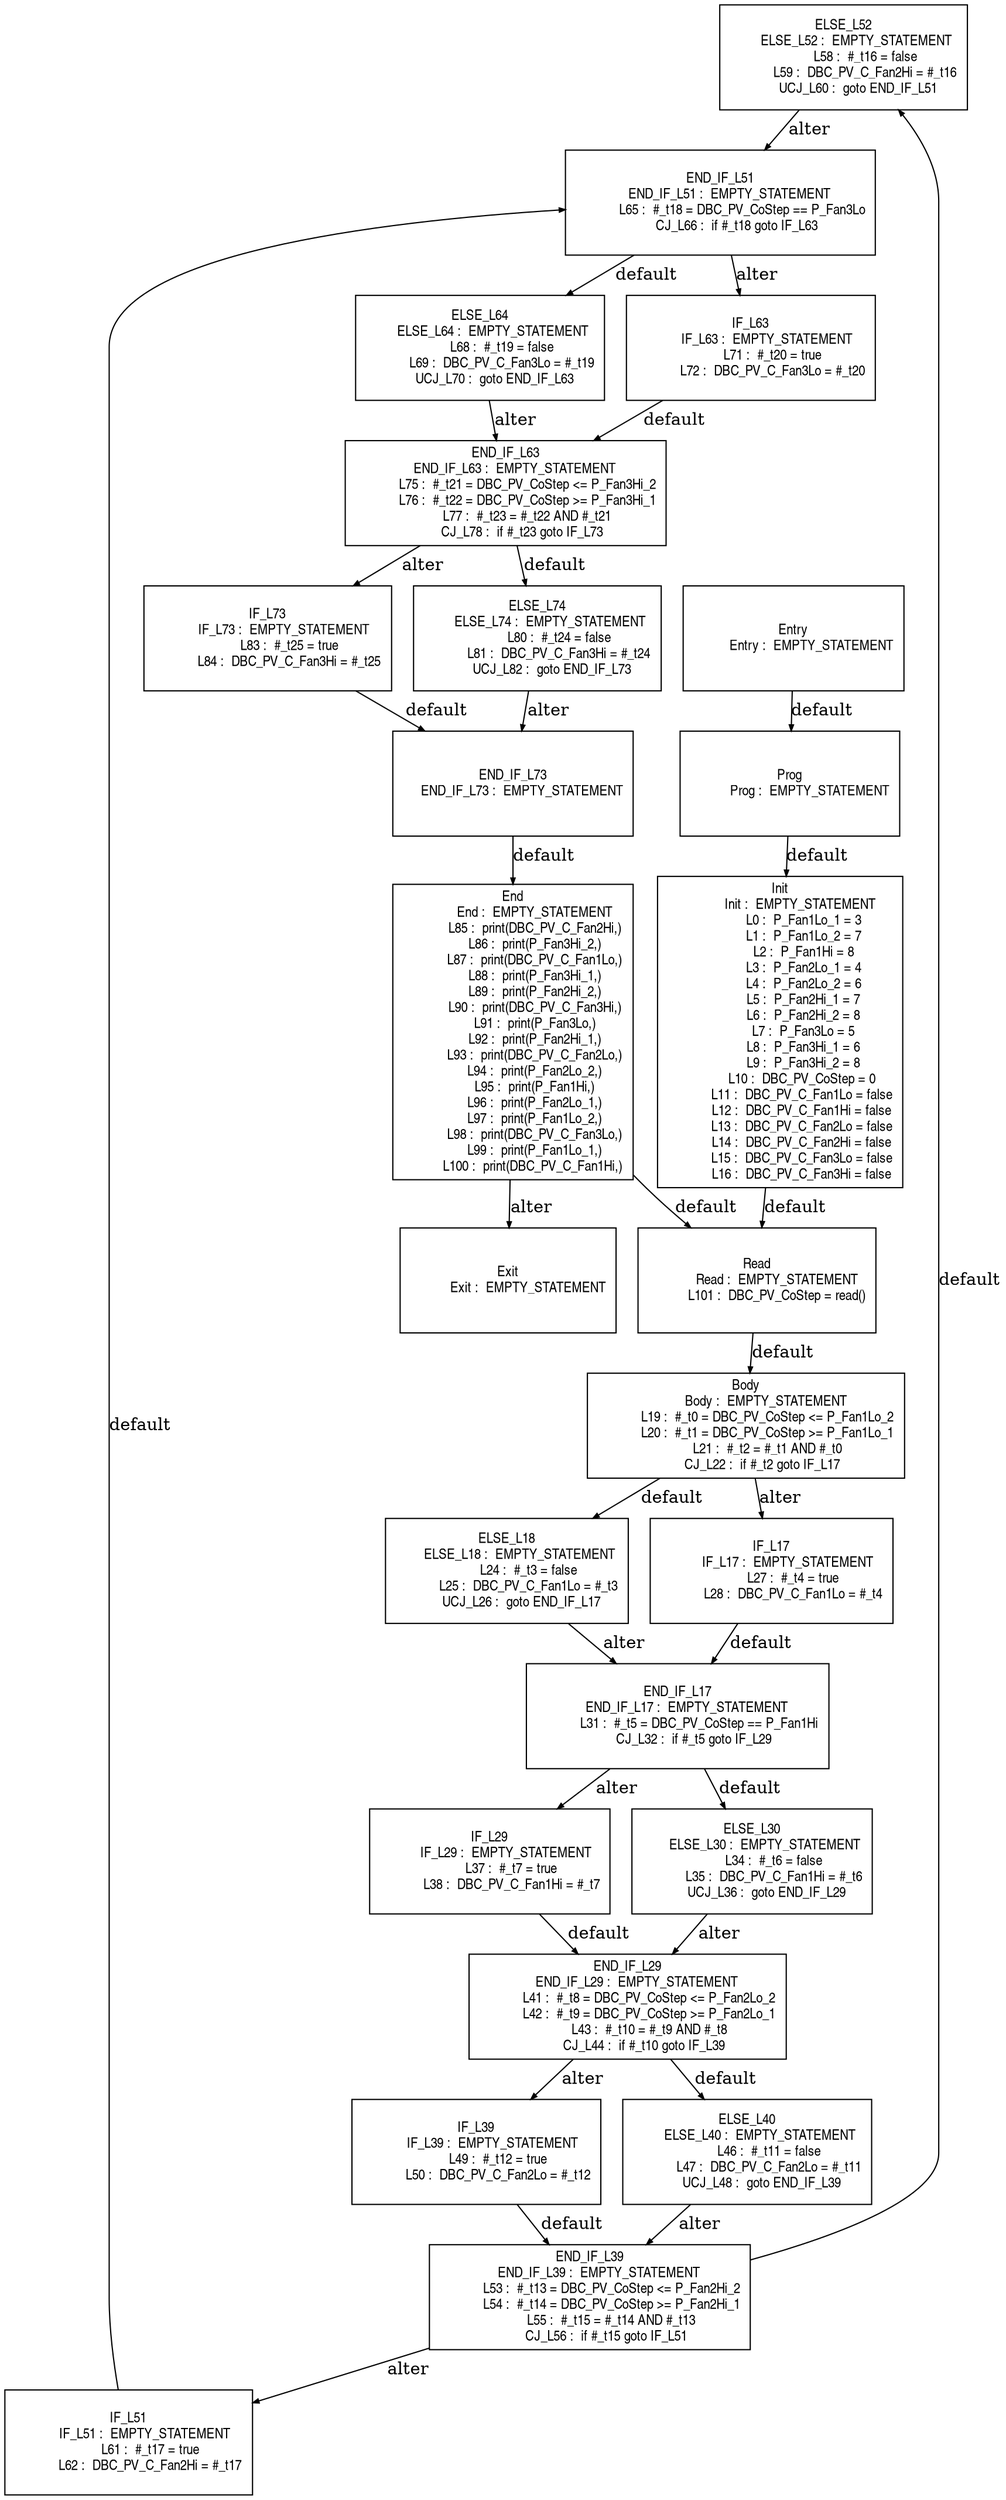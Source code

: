 digraph G {
  ranksep=.25;
  edge [arrowsize=.5]
  node [shape=rectangle, fontname="ArialNarrow",
        fontsize=12,  height=1.2];
  "ELSE_L52
       ELSE_L52 :  EMPTY_STATEMENT
            L58 :  #_t16 = false
            L59 :  DBC_PV_C_Fan2Hi = #_t16
        UCJ_L60 :  goto END_IF_L51
"; "END_IF_L51
     END_IF_L51 :  EMPTY_STATEMENT
            L65 :  #_t18 = DBC_PV_CoStep == P_Fan3Lo
         CJ_L66 :  if #_t18 goto IF_L63
"; "END_IF_L73
     END_IF_L73 :  EMPTY_STATEMENT
"; "IF_L73
         IF_L73 :  EMPTY_STATEMENT
            L83 :  #_t25 = true
            L84 :  DBC_PV_C_Fan3Hi = #_t25
"; "ELSE_L64
       ELSE_L64 :  EMPTY_STATEMENT
            L68 :  #_t19 = false
            L69 :  DBC_PV_C_Fan3Lo = #_t19
        UCJ_L70 :  goto END_IF_L63
"; "End
            End :  EMPTY_STATEMENT
            L85 :  print(DBC_PV_C_Fan2Hi,)
            L86 :  print(P_Fan3Hi_2,)
            L87 :  print(DBC_PV_C_Fan1Lo,)
            L88 :  print(P_Fan3Hi_1,)
            L89 :  print(P_Fan2Hi_2,)
            L90 :  print(DBC_PV_C_Fan3Hi,)
            L91 :  print(P_Fan3Lo,)
            L92 :  print(P_Fan2Hi_1,)
            L93 :  print(DBC_PV_C_Fan2Lo,)
            L94 :  print(P_Fan2Lo_2,)
            L95 :  print(P_Fan1Hi,)
            L96 :  print(P_Fan2Lo_1,)
            L97 :  print(P_Fan1Lo_2,)
            L98 :  print(DBC_PV_C_Fan3Lo,)
            L99 :  print(P_Fan1Lo_1,)
           L100 :  print(DBC_PV_C_Fan1Hi,)
"; "ELSE_L18
       ELSE_L18 :  EMPTY_STATEMENT
            L24 :  #_t3 = false
            L25 :  DBC_PV_C_Fan1Lo = #_t3
        UCJ_L26 :  goto END_IF_L17
"; "Exit
           Exit :  EMPTY_STATEMENT
"; "END_IF_L39
     END_IF_L39 :  EMPTY_STATEMENT
            L53 :  #_t13 = DBC_PV_CoStep <= P_Fan2Hi_2
            L54 :  #_t14 = DBC_PV_CoStep >= P_Fan2Hi_1
            L55 :  #_t15 = #_t14 AND #_t13
         CJ_L56 :  if #_t15 goto IF_L51
"; "ELSE_L74
       ELSE_L74 :  EMPTY_STATEMENT
            L80 :  #_t24 = false
            L81 :  DBC_PV_C_Fan3Hi = #_t24
        UCJ_L82 :  goto END_IF_L73
"; "IF_L29
         IF_L29 :  EMPTY_STATEMENT
            L37 :  #_t7 = true
            L38 :  DBC_PV_C_Fan1Hi = #_t7
"; "Prog
           Prog :  EMPTY_STATEMENT
"; "END_IF_L63
     END_IF_L63 :  EMPTY_STATEMENT
            L75 :  #_t21 = DBC_PV_CoStep <= P_Fan3Hi_2
            L76 :  #_t22 = DBC_PV_CoStep >= P_Fan3Hi_1
            L77 :  #_t23 = #_t22 AND #_t21
         CJ_L78 :  if #_t23 goto IF_L73
"; "IF_L39
         IF_L39 :  EMPTY_STATEMENT
            L49 :  #_t12 = true
            L50 :  DBC_PV_C_Fan2Lo = #_t12
"; "ELSE_L40
       ELSE_L40 :  EMPTY_STATEMENT
            L46 :  #_t11 = false
            L47 :  DBC_PV_C_Fan2Lo = #_t11
        UCJ_L48 :  goto END_IF_L39
"; "END_IF_L17
     END_IF_L17 :  EMPTY_STATEMENT
            L31 :  #_t5 = DBC_PV_CoStep == P_Fan1Hi
         CJ_L32 :  if #_t5 goto IF_L29
"; "Read
           Read :  EMPTY_STATEMENT
           L101 :  DBC_PV_CoStep = read()
"; "IF_L63
         IF_L63 :  EMPTY_STATEMENT
            L71 :  #_t20 = true
            L72 :  DBC_PV_C_Fan3Lo = #_t20
"; "END_IF_L29
     END_IF_L29 :  EMPTY_STATEMENT
            L41 :  #_t8 = DBC_PV_CoStep <= P_Fan2Lo_2
            L42 :  #_t9 = DBC_PV_CoStep >= P_Fan2Lo_1
            L43 :  #_t10 = #_t9 AND #_t8
         CJ_L44 :  if #_t10 goto IF_L39
"; "IF_L17
         IF_L17 :  EMPTY_STATEMENT
            L27 :  #_t4 = true
            L28 :  DBC_PV_C_Fan1Lo = #_t4
"; "ELSE_L30
       ELSE_L30 :  EMPTY_STATEMENT
            L34 :  #_t6 = false
            L35 :  DBC_PV_C_Fan1Hi = #_t6
        UCJ_L36 :  goto END_IF_L29
"; "Init
           Init :  EMPTY_STATEMENT
             L0 :  P_Fan1Lo_1 = 3
             L1 :  P_Fan1Lo_2 = 7
             L2 :  P_Fan1Hi = 8
             L3 :  P_Fan2Lo_1 = 4
             L4 :  P_Fan2Lo_2 = 6
             L5 :  P_Fan2Hi_1 = 7
             L6 :  P_Fan2Hi_2 = 8
             L7 :  P_Fan3Lo = 5
             L8 :  P_Fan3Hi_1 = 6
             L9 :  P_Fan3Hi_2 = 8
            L10 :  DBC_PV_CoStep = 0
            L11 :  DBC_PV_C_Fan1Lo = false
            L12 :  DBC_PV_C_Fan1Hi = false
            L13 :  DBC_PV_C_Fan2Lo = false
            L14 :  DBC_PV_C_Fan2Hi = false
            L15 :  DBC_PV_C_Fan3Lo = false
            L16 :  DBC_PV_C_Fan3Hi = false
"; "IF_L51
         IF_L51 :  EMPTY_STATEMENT
            L61 :  #_t17 = true
            L62 :  DBC_PV_C_Fan2Hi = #_t17
"; "Entry
          Entry :  EMPTY_STATEMENT
"; "Body
           Body :  EMPTY_STATEMENT
            L19 :  #_t0 = DBC_PV_CoStep <= P_Fan1Lo_2
            L20 :  #_t1 = DBC_PV_CoStep >= P_Fan1Lo_1
            L21 :  #_t2 = #_t1 AND #_t0
         CJ_L22 :  if #_t2 goto IF_L17
"; 
  "Prog
           Prog :  EMPTY_STATEMENT
" -> "Init
           Init :  EMPTY_STATEMENT
             L0 :  P_Fan1Lo_1 = 3
             L1 :  P_Fan1Lo_2 = 7
             L2 :  P_Fan1Hi = 8
             L3 :  P_Fan2Lo_1 = 4
             L4 :  P_Fan2Lo_2 = 6
             L5 :  P_Fan2Hi_1 = 7
             L6 :  P_Fan2Hi_2 = 8
             L7 :  P_Fan3Lo = 5
             L8 :  P_Fan3Hi_1 = 6
             L9 :  P_Fan3Hi_2 = 8
            L10 :  DBC_PV_CoStep = 0
            L11 :  DBC_PV_C_Fan1Lo = false
            L12 :  DBC_PV_C_Fan1Hi = false
            L13 :  DBC_PV_C_Fan2Lo = false
            L14 :  DBC_PV_C_Fan2Hi = false
            L15 :  DBC_PV_C_Fan3Lo = false
            L16 :  DBC_PV_C_Fan3Hi = false
"  [label="default"];
  "Init
           Init :  EMPTY_STATEMENT
             L0 :  P_Fan1Lo_1 = 3
             L1 :  P_Fan1Lo_2 = 7
             L2 :  P_Fan1Hi = 8
             L3 :  P_Fan2Lo_1 = 4
             L4 :  P_Fan2Lo_2 = 6
             L5 :  P_Fan2Hi_1 = 7
             L6 :  P_Fan2Hi_2 = 8
             L7 :  P_Fan3Lo = 5
             L8 :  P_Fan3Hi_1 = 6
             L9 :  P_Fan3Hi_2 = 8
            L10 :  DBC_PV_CoStep = 0
            L11 :  DBC_PV_C_Fan1Lo = false
            L12 :  DBC_PV_C_Fan1Hi = false
            L13 :  DBC_PV_C_Fan2Lo = false
            L14 :  DBC_PV_C_Fan2Hi = false
            L15 :  DBC_PV_C_Fan3Lo = false
            L16 :  DBC_PV_C_Fan3Hi = false
" -> "Read
           Read :  EMPTY_STATEMENT
           L101 :  DBC_PV_CoStep = read()
"  [label="default"];
  "Body
           Body :  EMPTY_STATEMENT
            L19 :  #_t0 = DBC_PV_CoStep <= P_Fan1Lo_2
            L20 :  #_t1 = DBC_PV_CoStep >= P_Fan1Lo_1
            L21 :  #_t2 = #_t1 AND #_t0
         CJ_L22 :  if #_t2 goto IF_L17
" -> "ELSE_L18
       ELSE_L18 :  EMPTY_STATEMENT
            L24 :  #_t3 = false
            L25 :  DBC_PV_C_Fan1Lo = #_t3
        UCJ_L26 :  goto END_IF_L17
"  [label="default"];
  "Body
           Body :  EMPTY_STATEMENT
            L19 :  #_t0 = DBC_PV_CoStep <= P_Fan1Lo_2
            L20 :  #_t1 = DBC_PV_CoStep >= P_Fan1Lo_1
            L21 :  #_t2 = #_t1 AND #_t0
         CJ_L22 :  if #_t2 goto IF_L17
" -> "IF_L17
         IF_L17 :  EMPTY_STATEMENT
            L27 :  #_t4 = true
            L28 :  DBC_PV_C_Fan1Lo = #_t4
"  [label="alter"];
  "ELSE_L18
       ELSE_L18 :  EMPTY_STATEMENT
            L24 :  #_t3 = false
            L25 :  DBC_PV_C_Fan1Lo = #_t3
        UCJ_L26 :  goto END_IF_L17
" -> "END_IF_L17
     END_IF_L17 :  EMPTY_STATEMENT
            L31 :  #_t5 = DBC_PV_CoStep == P_Fan1Hi
         CJ_L32 :  if #_t5 goto IF_L29
"  [label="alter"];
  "IF_L17
         IF_L17 :  EMPTY_STATEMENT
            L27 :  #_t4 = true
            L28 :  DBC_PV_C_Fan1Lo = #_t4
" -> "END_IF_L17
     END_IF_L17 :  EMPTY_STATEMENT
            L31 :  #_t5 = DBC_PV_CoStep == P_Fan1Hi
         CJ_L32 :  if #_t5 goto IF_L29
"  [label="default"];
  "END_IF_L17
     END_IF_L17 :  EMPTY_STATEMENT
            L31 :  #_t5 = DBC_PV_CoStep == P_Fan1Hi
         CJ_L32 :  if #_t5 goto IF_L29
" -> "ELSE_L30
       ELSE_L30 :  EMPTY_STATEMENT
            L34 :  #_t6 = false
            L35 :  DBC_PV_C_Fan1Hi = #_t6
        UCJ_L36 :  goto END_IF_L29
"  [label="default"];
  "END_IF_L17
     END_IF_L17 :  EMPTY_STATEMENT
            L31 :  #_t5 = DBC_PV_CoStep == P_Fan1Hi
         CJ_L32 :  if #_t5 goto IF_L29
" -> "IF_L29
         IF_L29 :  EMPTY_STATEMENT
            L37 :  #_t7 = true
            L38 :  DBC_PV_C_Fan1Hi = #_t7
"  [label="alter"];
  "ELSE_L30
       ELSE_L30 :  EMPTY_STATEMENT
            L34 :  #_t6 = false
            L35 :  DBC_PV_C_Fan1Hi = #_t6
        UCJ_L36 :  goto END_IF_L29
" -> "END_IF_L29
     END_IF_L29 :  EMPTY_STATEMENT
            L41 :  #_t8 = DBC_PV_CoStep <= P_Fan2Lo_2
            L42 :  #_t9 = DBC_PV_CoStep >= P_Fan2Lo_1
            L43 :  #_t10 = #_t9 AND #_t8
         CJ_L44 :  if #_t10 goto IF_L39
"  [label="alter"];
  "IF_L29
         IF_L29 :  EMPTY_STATEMENT
            L37 :  #_t7 = true
            L38 :  DBC_PV_C_Fan1Hi = #_t7
" -> "END_IF_L29
     END_IF_L29 :  EMPTY_STATEMENT
            L41 :  #_t8 = DBC_PV_CoStep <= P_Fan2Lo_2
            L42 :  #_t9 = DBC_PV_CoStep >= P_Fan2Lo_1
            L43 :  #_t10 = #_t9 AND #_t8
         CJ_L44 :  if #_t10 goto IF_L39
"  [label="default"];
  "END_IF_L29
     END_IF_L29 :  EMPTY_STATEMENT
            L41 :  #_t8 = DBC_PV_CoStep <= P_Fan2Lo_2
            L42 :  #_t9 = DBC_PV_CoStep >= P_Fan2Lo_1
            L43 :  #_t10 = #_t9 AND #_t8
         CJ_L44 :  if #_t10 goto IF_L39
" -> "ELSE_L40
       ELSE_L40 :  EMPTY_STATEMENT
            L46 :  #_t11 = false
            L47 :  DBC_PV_C_Fan2Lo = #_t11
        UCJ_L48 :  goto END_IF_L39
"  [label="default"];
  "END_IF_L29
     END_IF_L29 :  EMPTY_STATEMENT
            L41 :  #_t8 = DBC_PV_CoStep <= P_Fan2Lo_2
            L42 :  #_t9 = DBC_PV_CoStep >= P_Fan2Lo_1
            L43 :  #_t10 = #_t9 AND #_t8
         CJ_L44 :  if #_t10 goto IF_L39
" -> "IF_L39
         IF_L39 :  EMPTY_STATEMENT
            L49 :  #_t12 = true
            L50 :  DBC_PV_C_Fan2Lo = #_t12
"  [label="alter"];
  "ELSE_L40
       ELSE_L40 :  EMPTY_STATEMENT
            L46 :  #_t11 = false
            L47 :  DBC_PV_C_Fan2Lo = #_t11
        UCJ_L48 :  goto END_IF_L39
" -> "END_IF_L39
     END_IF_L39 :  EMPTY_STATEMENT
            L53 :  #_t13 = DBC_PV_CoStep <= P_Fan2Hi_2
            L54 :  #_t14 = DBC_PV_CoStep >= P_Fan2Hi_1
            L55 :  #_t15 = #_t14 AND #_t13
         CJ_L56 :  if #_t15 goto IF_L51
"  [label="alter"];
  "IF_L39
         IF_L39 :  EMPTY_STATEMENT
            L49 :  #_t12 = true
            L50 :  DBC_PV_C_Fan2Lo = #_t12
" -> "END_IF_L39
     END_IF_L39 :  EMPTY_STATEMENT
            L53 :  #_t13 = DBC_PV_CoStep <= P_Fan2Hi_2
            L54 :  #_t14 = DBC_PV_CoStep >= P_Fan2Hi_1
            L55 :  #_t15 = #_t14 AND #_t13
         CJ_L56 :  if #_t15 goto IF_L51
"  [label="default"];
  "END_IF_L39
     END_IF_L39 :  EMPTY_STATEMENT
            L53 :  #_t13 = DBC_PV_CoStep <= P_Fan2Hi_2
            L54 :  #_t14 = DBC_PV_CoStep >= P_Fan2Hi_1
            L55 :  #_t15 = #_t14 AND #_t13
         CJ_L56 :  if #_t15 goto IF_L51
" -> "ELSE_L52
       ELSE_L52 :  EMPTY_STATEMENT
            L58 :  #_t16 = false
            L59 :  DBC_PV_C_Fan2Hi = #_t16
        UCJ_L60 :  goto END_IF_L51
"  [label="default"];
  "END_IF_L39
     END_IF_L39 :  EMPTY_STATEMENT
            L53 :  #_t13 = DBC_PV_CoStep <= P_Fan2Hi_2
            L54 :  #_t14 = DBC_PV_CoStep >= P_Fan2Hi_1
            L55 :  #_t15 = #_t14 AND #_t13
         CJ_L56 :  if #_t15 goto IF_L51
" -> "IF_L51
         IF_L51 :  EMPTY_STATEMENT
            L61 :  #_t17 = true
            L62 :  DBC_PV_C_Fan2Hi = #_t17
"  [label="alter"];
  "ELSE_L52
       ELSE_L52 :  EMPTY_STATEMENT
            L58 :  #_t16 = false
            L59 :  DBC_PV_C_Fan2Hi = #_t16
        UCJ_L60 :  goto END_IF_L51
" -> "END_IF_L51
     END_IF_L51 :  EMPTY_STATEMENT
            L65 :  #_t18 = DBC_PV_CoStep == P_Fan3Lo
         CJ_L66 :  if #_t18 goto IF_L63
"  [label="alter"];
  "IF_L51
         IF_L51 :  EMPTY_STATEMENT
            L61 :  #_t17 = true
            L62 :  DBC_PV_C_Fan2Hi = #_t17
" -> "END_IF_L51
     END_IF_L51 :  EMPTY_STATEMENT
            L65 :  #_t18 = DBC_PV_CoStep == P_Fan3Lo
         CJ_L66 :  if #_t18 goto IF_L63
"  [label="default"];
  "END_IF_L51
     END_IF_L51 :  EMPTY_STATEMENT
            L65 :  #_t18 = DBC_PV_CoStep == P_Fan3Lo
         CJ_L66 :  if #_t18 goto IF_L63
" -> "ELSE_L64
       ELSE_L64 :  EMPTY_STATEMENT
            L68 :  #_t19 = false
            L69 :  DBC_PV_C_Fan3Lo = #_t19
        UCJ_L70 :  goto END_IF_L63
"  [label="default"];
  "END_IF_L51
     END_IF_L51 :  EMPTY_STATEMENT
            L65 :  #_t18 = DBC_PV_CoStep == P_Fan3Lo
         CJ_L66 :  if #_t18 goto IF_L63
" -> "IF_L63
         IF_L63 :  EMPTY_STATEMENT
            L71 :  #_t20 = true
            L72 :  DBC_PV_C_Fan3Lo = #_t20
"  [label="alter"];
  "ELSE_L64
       ELSE_L64 :  EMPTY_STATEMENT
            L68 :  #_t19 = false
            L69 :  DBC_PV_C_Fan3Lo = #_t19
        UCJ_L70 :  goto END_IF_L63
" -> "END_IF_L63
     END_IF_L63 :  EMPTY_STATEMENT
            L75 :  #_t21 = DBC_PV_CoStep <= P_Fan3Hi_2
            L76 :  #_t22 = DBC_PV_CoStep >= P_Fan3Hi_1
            L77 :  #_t23 = #_t22 AND #_t21
         CJ_L78 :  if #_t23 goto IF_L73
"  [label="alter"];
  "IF_L63
         IF_L63 :  EMPTY_STATEMENT
            L71 :  #_t20 = true
            L72 :  DBC_PV_C_Fan3Lo = #_t20
" -> "END_IF_L63
     END_IF_L63 :  EMPTY_STATEMENT
            L75 :  #_t21 = DBC_PV_CoStep <= P_Fan3Hi_2
            L76 :  #_t22 = DBC_PV_CoStep >= P_Fan3Hi_1
            L77 :  #_t23 = #_t22 AND #_t21
         CJ_L78 :  if #_t23 goto IF_L73
"  [label="default"];
  "END_IF_L63
     END_IF_L63 :  EMPTY_STATEMENT
            L75 :  #_t21 = DBC_PV_CoStep <= P_Fan3Hi_2
            L76 :  #_t22 = DBC_PV_CoStep >= P_Fan3Hi_1
            L77 :  #_t23 = #_t22 AND #_t21
         CJ_L78 :  if #_t23 goto IF_L73
" -> "ELSE_L74
       ELSE_L74 :  EMPTY_STATEMENT
            L80 :  #_t24 = false
            L81 :  DBC_PV_C_Fan3Hi = #_t24
        UCJ_L82 :  goto END_IF_L73
"  [label="default"];
  "END_IF_L63
     END_IF_L63 :  EMPTY_STATEMENT
            L75 :  #_t21 = DBC_PV_CoStep <= P_Fan3Hi_2
            L76 :  #_t22 = DBC_PV_CoStep >= P_Fan3Hi_1
            L77 :  #_t23 = #_t22 AND #_t21
         CJ_L78 :  if #_t23 goto IF_L73
" -> "IF_L73
         IF_L73 :  EMPTY_STATEMENT
            L83 :  #_t25 = true
            L84 :  DBC_PV_C_Fan3Hi = #_t25
"  [label="alter"];
  "ELSE_L74
       ELSE_L74 :  EMPTY_STATEMENT
            L80 :  #_t24 = false
            L81 :  DBC_PV_C_Fan3Hi = #_t24
        UCJ_L82 :  goto END_IF_L73
" -> "END_IF_L73
     END_IF_L73 :  EMPTY_STATEMENT
"  [label="alter"];
  "IF_L73
         IF_L73 :  EMPTY_STATEMENT
            L83 :  #_t25 = true
            L84 :  DBC_PV_C_Fan3Hi = #_t25
" -> "END_IF_L73
     END_IF_L73 :  EMPTY_STATEMENT
"  [label="default"];
  "END_IF_L73
     END_IF_L73 :  EMPTY_STATEMENT
" -> "End
            End :  EMPTY_STATEMENT
            L85 :  print(DBC_PV_C_Fan2Hi,)
            L86 :  print(P_Fan3Hi_2,)
            L87 :  print(DBC_PV_C_Fan1Lo,)
            L88 :  print(P_Fan3Hi_1,)
            L89 :  print(P_Fan2Hi_2,)
            L90 :  print(DBC_PV_C_Fan3Hi,)
            L91 :  print(P_Fan3Lo,)
            L92 :  print(P_Fan2Hi_1,)
            L93 :  print(DBC_PV_C_Fan2Lo,)
            L94 :  print(P_Fan2Lo_2,)
            L95 :  print(P_Fan1Hi,)
            L96 :  print(P_Fan2Lo_1,)
            L97 :  print(P_Fan1Lo_2,)
            L98 :  print(DBC_PV_C_Fan3Lo,)
            L99 :  print(P_Fan1Lo_1,)
           L100 :  print(DBC_PV_C_Fan1Hi,)
"  [label="default"];
  "Entry
          Entry :  EMPTY_STATEMENT
" -> "Prog
           Prog :  EMPTY_STATEMENT
"  [label="default"];
  "End
            End :  EMPTY_STATEMENT
            L85 :  print(DBC_PV_C_Fan2Hi,)
            L86 :  print(P_Fan3Hi_2,)
            L87 :  print(DBC_PV_C_Fan1Lo,)
            L88 :  print(P_Fan3Hi_1,)
            L89 :  print(P_Fan2Hi_2,)
            L90 :  print(DBC_PV_C_Fan3Hi,)
            L91 :  print(P_Fan3Lo,)
            L92 :  print(P_Fan2Hi_1,)
            L93 :  print(DBC_PV_C_Fan2Lo,)
            L94 :  print(P_Fan2Lo_2,)
            L95 :  print(P_Fan1Hi,)
            L96 :  print(P_Fan2Lo_1,)
            L97 :  print(P_Fan1Lo_2,)
            L98 :  print(DBC_PV_C_Fan3Lo,)
            L99 :  print(P_Fan1Lo_1,)
           L100 :  print(DBC_PV_C_Fan1Hi,)
" -> "Read
           Read :  EMPTY_STATEMENT
           L101 :  DBC_PV_CoStep = read()
"  [label="default"];
  "End
            End :  EMPTY_STATEMENT
            L85 :  print(DBC_PV_C_Fan2Hi,)
            L86 :  print(P_Fan3Hi_2,)
            L87 :  print(DBC_PV_C_Fan1Lo,)
            L88 :  print(P_Fan3Hi_1,)
            L89 :  print(P_Fan2Hi_2,)
            L90 :  print(DBC_PV_C_Fan3Hi,)
            L91 :  print(P_Fan3Lo,)
            L92 :  print(P_Fan2Hi_1,)
            L93 :  print(DBC_PV_C_Fan2Lo,)
            L94 :  print(P_Fan2Lo_2,)
            L95 :  print(P_Fan1Hi,)
            L96 :  print(P_Fan2Lo_1,)
            L97 :  print(P_Fan1Lo_2,)
            L98 :  print(DBC_PV_C_Fan3Lo,)
            L99 :  print(P_Fan1Lo_1,)
           L100 :  print(DBC_PV_C_Fan1Hi,)
" -> "Exit
           Exit :  EMPTY_STATEMENT
"  [label="alter"];
  "Read
           Read :  EMPTY_STATEMENT
           L101 :  DBC_PV_CoStep = read()
" -> "Body
           Body :  EMPTY_STATEMENT
            L19 :  #_t0 = DBC_PV_CoStep <= P_Fan1Lo_2
            L20 :  #_t1 = DBC_PV_CoStep >= P_Fan1Lo_1
            L21 :  #_t2 = #_t1 AND #_t0
         CJ_L22 :  if #_t2 goto IF_L17
"  [label="default"];
}
